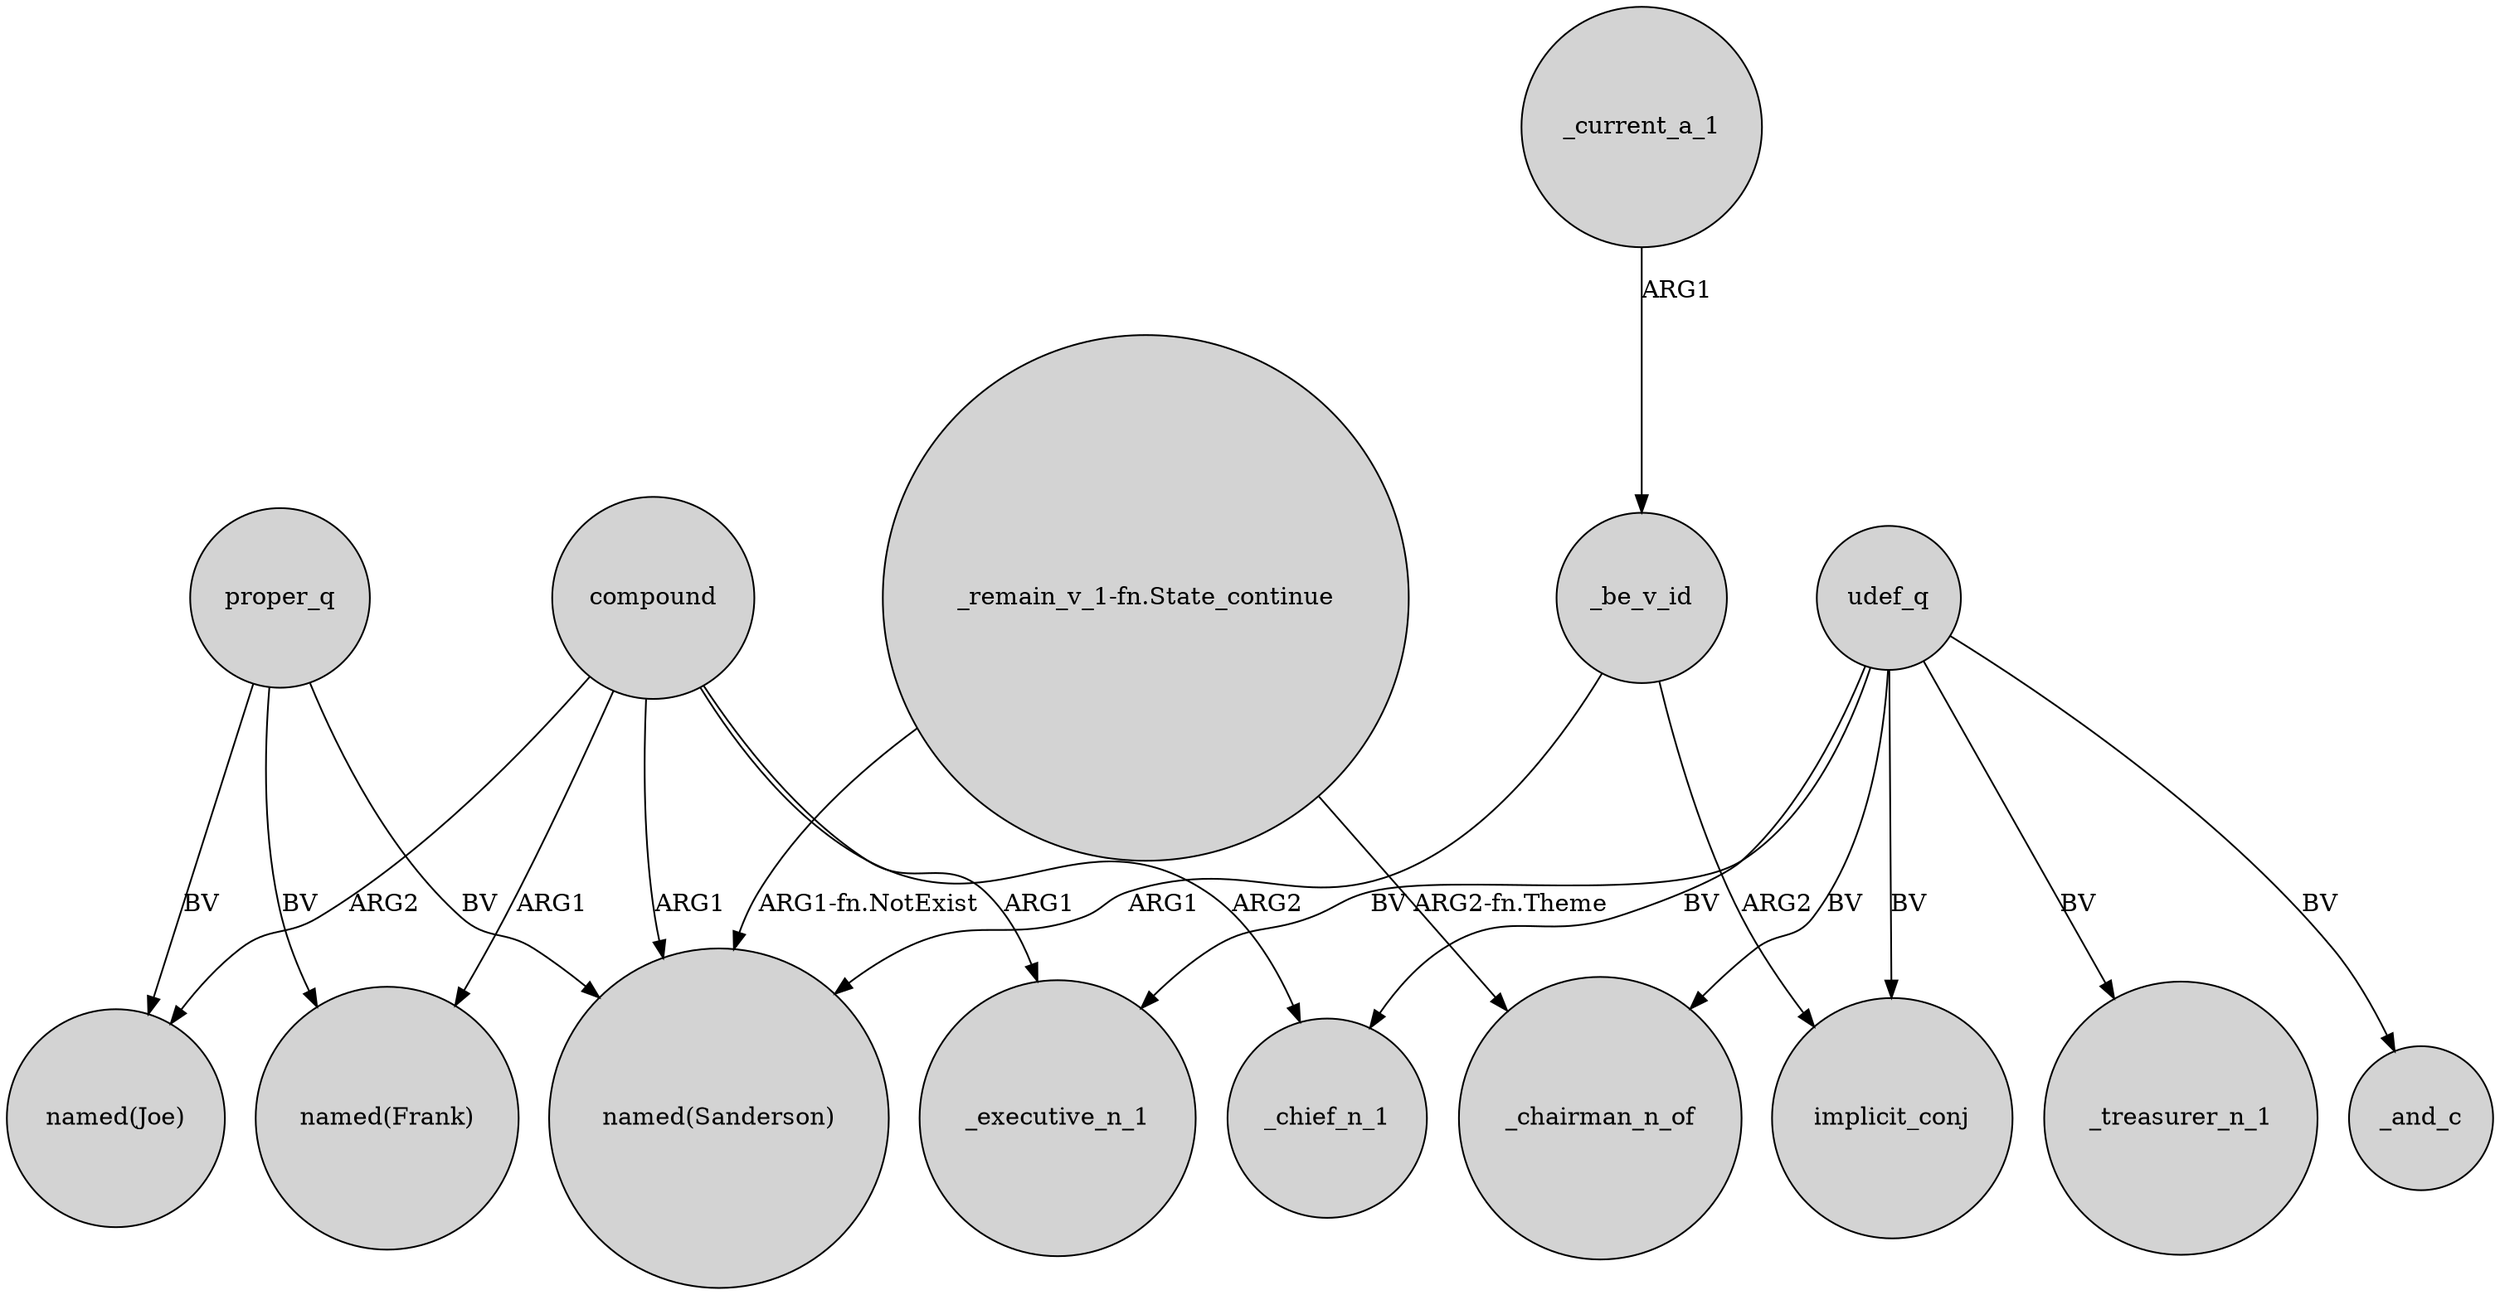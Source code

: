 digraph {
	node [shape=circle style=filled]
	compound -> "named(Joe)" [label=ARG2]
	udef_q -> _executive_n_1 [label=BV]
	"_remain_v_1-fn.State_continue" -> _chairman_n_of [label="ARG2-fn.Theme"]
	compound -> _executive_n_1 [label=ARG1]
	_be_v_id -> implicit_conj [label=ARG2]
	udef_q -> implicit_conj [label=BV]
	udef_q -> _chairman_n_of [label=BV]
	_current_a_1 -> _be_v_id [label=ARG1]
	compound -> _chief_n_1 [label=ARG2]
	proper_q -> "named(Sanderson)" [label=BV]
	compound -> "named(Sanderson)" [label=ARG1]
	proper_q -> "named(Joe)" [label=BV]
	udef_q -> _chief_n_1 [label=BV]
	udef_q -> _treasurer_n_1 [label=BV]
	_be_v_id -> "named(Sanderson)" [label=ARG1]
	"_remain_v_1-fn.State_continue" -> "named(Sanderson)" [label="ARG1-fn.NotExist"]
	compound -> "named(Frank)" [label=ARG1]
	udef_q -> _and_c [label=BV]
	proper_q -> "named(Frank)" [label=BV]
}
